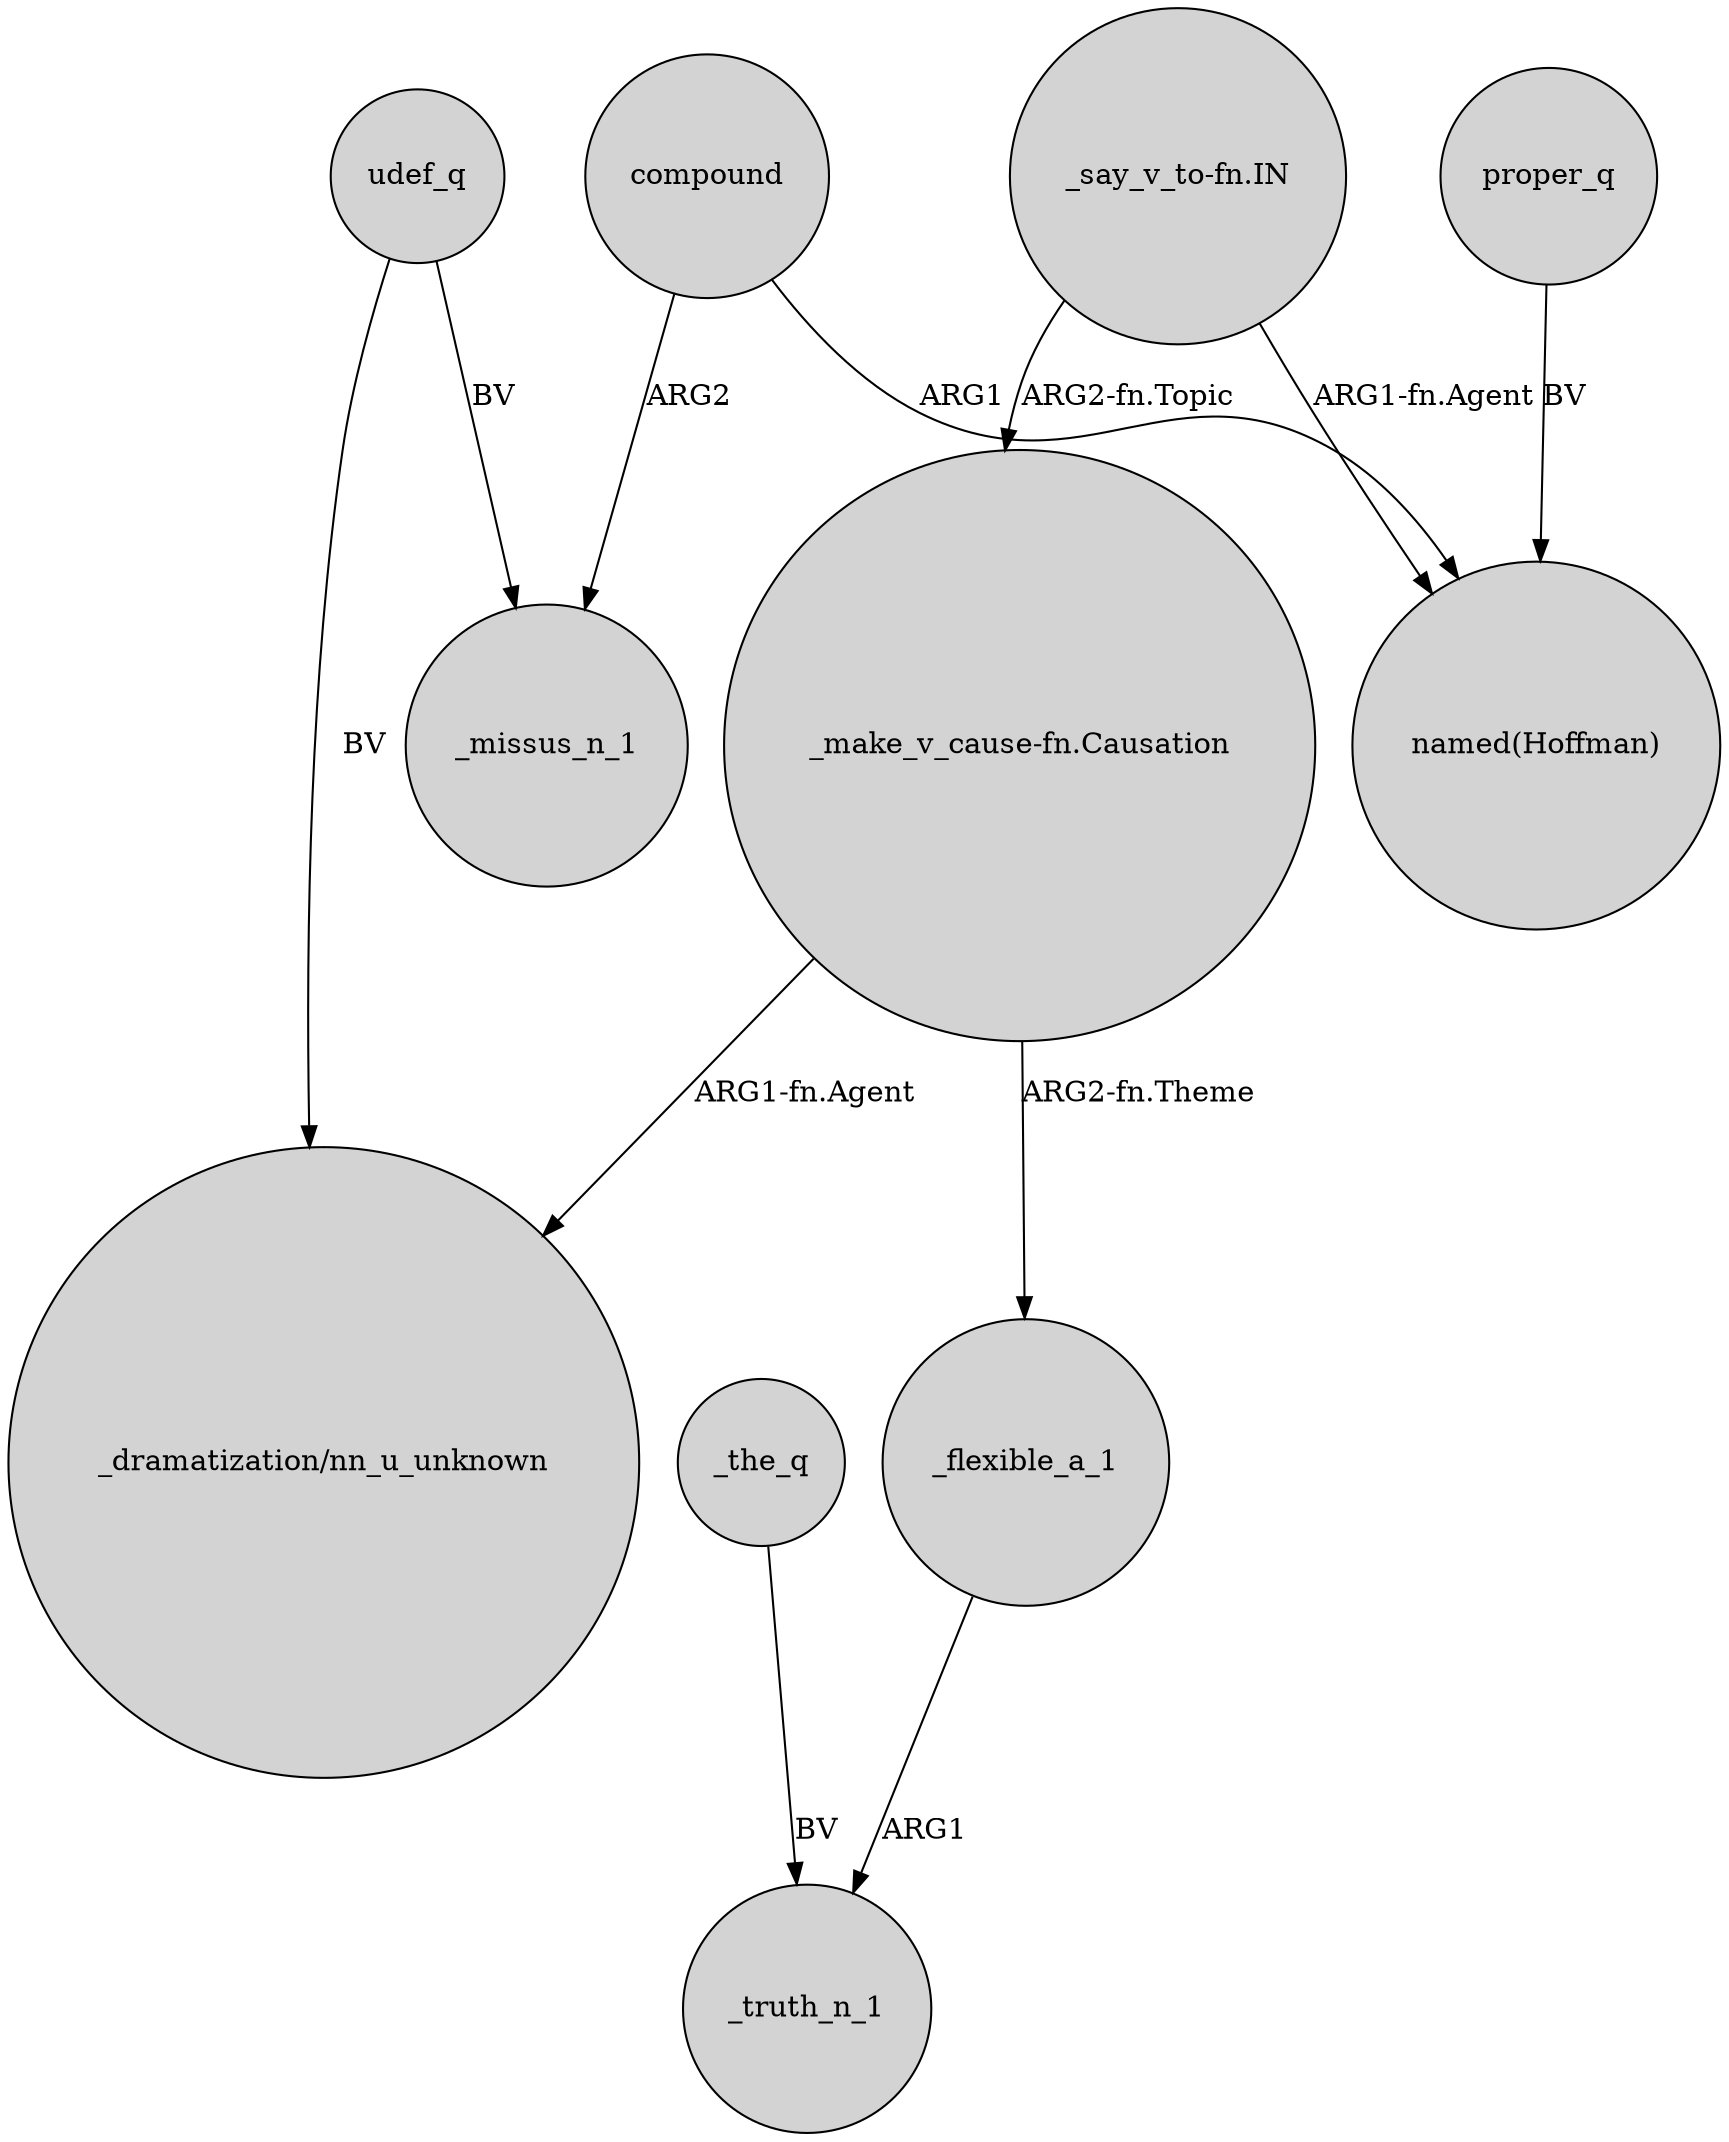digraph {
	node [shape=circle style=filled]
	"_say_v_to-fn.IN" -> "_make_v_cause-fn.Causation" [label="ARG2-fn.Topic"]
	compound -> _missus_n_1 [label=ARG2]
	compound -> "named(Hoffman)" [label=ARG1]
	udef_q -> "_dramatization/nn_u_unknown" [label=BV]
	_the_q -> _truth_n_1 [label=BV]
	"_make_v_cause-fn.Causation" -> "_dramatization/nn_u_unknown" [label="ARG1-fn.Agent"]
	_flexible_a_1 -> _truth_n_1 [label=ARG1]
	"_make_v_cause-fn.Causation" -> _flexible_a_1 [label="ARG2-fn.Theme"]
	udef_q -> _missus_n_1 [label=BV]
	"_say_v_to-fn.IN" -> "named(Hoffman)" [label="ARG1-fn.Agent"]
	proper_q -> "named(Hoffman)" [label=BV]
}
